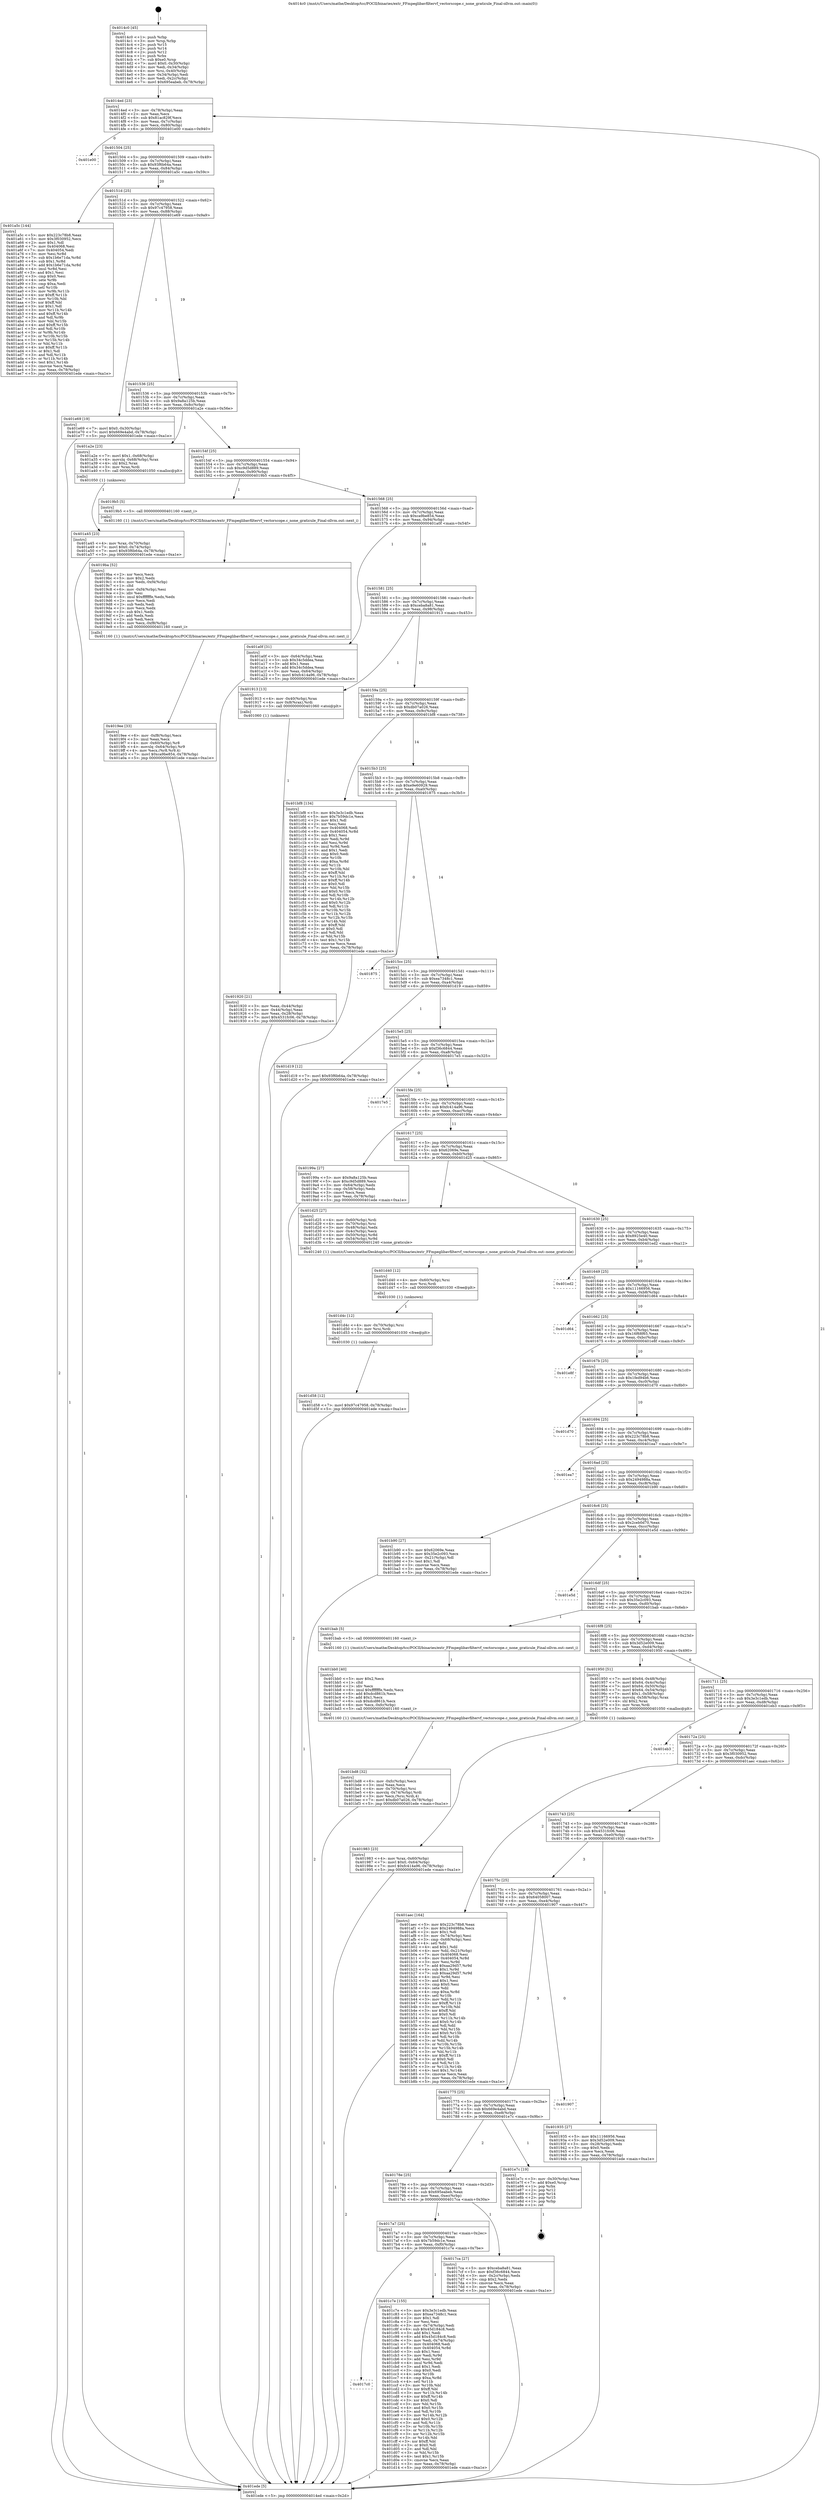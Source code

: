 digraph "0x4014c0" {
  label = "0x4014c0 (/mnt/c/Users/mathe/Desktop/tcc/POCII/binaries/extr_FFmpeglibavfiltervf_vectorscope.c_none_graticule_Final-ollvm.out::main(0))"
  labelloc = "t"
  node[shape=record]

  Entry [label="",width=0.3,height=0.3,shape=circle,fillcolor=black,style=filled]
  "0x4014ed" [label="{
     0x4014ed [23]\l
     | [instrs]\l
     &nbsp;&nbsp;0x4014ed \<+3\>: mov -0x78(%rbp),%eax\l
     &nbsp;&nbsp;0x4014f0 \<+2\>: mov %eax,%ecx\l
     &nbsp;&nbsp;0x4014f2 \<+6\>: sub $0x81ac829f,%ecx\l
     &nbsp;&nbsp;0x4014f8 \<+3\>: mov %eax,-0x7c(%rbp)\l
     &nbsp;&nbsp;0x4014fb \<+3\>: mov %ecx,-0x80(%rbp)\l
     &nbsp;&nbsp;0x4014fe \<+6\>: je 0000000000401e00 \<main+0x940\>\l
  }"]
  "0x401e00" [label="{
     0x401e00\l
  }", style=dashed]
  "0x401504" [label="{
     0x401504 [25]\l
     | [instrs]\l
     &nbsp;&nbsp;0x401504 \<+5\>: jmp 0000000000401509 \<main+0x49\>\l
     &nbsp;&nbsp;0x401509 \<+3\>: mov -0x7c(%rbp),%eax\l
     &nbsp;&nbsp;0x40150c \<+5\>: sub $0x93f6b64a,%eax\l
     &nbsp;&nbsp;0x401511 \<+6\>: mov %eax,-0x84(%rbp)\l
     &nbsp;&nbsp;0x401517 \<+6\>: je 0000000000401a5c \<main+0x59c\>\l
  }"]
  Exit [label="",width=0.3,height=0.3,shape=circle,fillcolor=black,style=filled,peripheries=2]
  "0x401a5c" [label="{
     0x401a5c [144]\l
     | [instrs]\l
     &nbsp;&nbsp;0x401a5c \<+5\>: mov $0x223c78b8,%eax\l
     &nbsp;&nbsp;0x401a61 \<+5\>: mov $0x3f030952,%ecx\l
     &nbsp;&nbsp;0x401a66 \<+2\>: mov $0x1,%dl\l
     &nbsp;&nbsp;0x401a68 \<+7\>: mov 0x404068,%esi\l
     &nbsp;&nbsp;0x401a6f \<+7\>: mov 0x404054,%edi\l
     &nbsp;&nbsp;0x401a76 \<+3\>: mov %esi,%r8d\l
     &nbsp;&nbsp;0x401a79 \<+7\>: sub $0x1b6e71da,%r8d\l
     &nbsp;&nbsp;0x401a80 \<+4\>: sub $0x1,%r8d\l
     &nbsp;&nbsp;0x401a84 \<+7\>: add $0x1b6e71da,%r8d\l
     &nbsp;&nbsp;0x401a8b \<+4\>: imul %r8d,%esi\l
     &nbsp;&nbsp;0x401a8f \<+3\>: and $0x1,%esi\l
     &nbsp;&nbsp;0x401a92 \<+3\>: cmp $0x0,%esi\l
     &nbsp;&nbsp;0x401a95 \<+4\>: sete %r9b\l
     &nbsp;&nbsp;0x401a99 \<+3\>: cmp $0xa,%edi\l
     &nbsp;&nbsp;0x401a9c \<+4\>: setl %r10b\l
     &nbsp;&nbsp;0x401aa0 \<+3\>: mov %r9b,%r11b\l
     &nbsp;&nbsp;0x401aa3 \<+4\>: xor $0xff,%r11b\l
     &nbsp;&nbsp;0x401aa7 \<+3\>: mov %r10b,%bl\l
     &nbsp;&nbsp;0x401aaa \<+3\>: xor $0xff,%bl\l
     &nbsp;&nbsp;0x401aad \<+3\>: xor $0x1,%dl\l
     &nbsp;&nbsp;0x401ab0 \<+3\>: mov %r11b,%r14b\l
     &nbsp;&nbsp;0x401ab3 \<+4\>: and $0xff,%r14b\l
     &nbsp;&nbsp;0x401ab7 \<+3\>: and %dl,%r9b\l
     &nbsp;&nbsp;0x401aba \<+3\>: mov %bl,%r15b\l
     &nbsp;&nbsp;0x401abd \<+4\>: and $0xff,%r15b\l
     &nbsp;&nbsp;0x401ac1 \<+3\>: and %dl,%r10b\l
     &nbsp;&nbsp;0x401ac4 \<+3\>: or %r9b,%r14b\l
     &nbsp;&nbsp;0x401ac7 \<+3\>: or %r10b,%r15b\l
     &nbsp;&nbsp;0x401aca \<+3\>: xor %r15b,%r14b\l
     &nbsp;&nbsp;0x401acd \<+3\>: or %bl,%r11b\l
     &nbsp;&nbsp;0x401ad0 \<+4\>: xor $0xff,%r11b\l
     &nbsp;&nbsp;0x401ad4 \<+3\>: or $0x1,%dl\l
     &nbsp;&nbsp;0x401ad7 \<+3\>: and %dl,%r11b\l
     &nbsp;&nbsp;0x401ada \<+3\>: or %r11b,%r14b\l
     &nbsp;&nbsp;0x401add \<+4\>: test $0x1,%r14b\l
     &nbsp;&nbsp;0x401ae1 \<+3\>: cmovne %ecx,%eax\l
     &nbsp;&nbsp;0x401ae4 \<+3\>: mov %eax,-0x78(%rbp)\l
     &nbsp;&nbsp;0x401ae7 \<+5\>: jmp 0000000000401ede \<main+0xa1e\>\l
  }"]
  "0x40151d" [label="{
     0x40151d [25]\l
     | [instrs]\l
     &nbsp;&nbsp;0x40151d \<+5\>: jmp 0000000000401522 \<main+0x62\>\l
     &nbsp;&nbsp;0x401522 \<+3\>: mov -0x7c(%rbp),%eax\l
     &nbsp;&nbsp;0x401525 \<+5\>: sub $0x97c47958,%eax\l
     &nbsp;&nbsp;0x40152a \<+6\>: mov %eax,-0x88(%rbp)\l
     &nbsp;&nbsp;0x401530 \<+6\>: je 0000000000401e69 \<main+0x9a9\>\l
  }"]
  "0x401d58" [label="{
     0x401d58 [12]\l
     | [instrs]\l
     &nbsp;&nbsp;0x401d58 \<+7\>: movl $0x97c47958,-0x78(%rbp)\l
     &nbsp;&nbsp;0x401d5f \<+5\>: jmp 0000000000401ede \<main+0xa1e\>\l
  }"]
  "0x401e69" [label="{
     0x401e69 [19]\l
     | [instrs]\l
     &nbsp;&nbsp;0x401e69 \<+7\>: movl $0x0,-0x30(%rbp)\l
     &nbsp;&nbsp;0x401e70 \<+7\>: movl $0x669e4abd,-0x78(%rbp)\l
     &nbsp;&nbsp;0x401e77 \<+5\>: jmp 0000000000401ede \<main+0xa1e\>\l
  }"]
  "0x401536" [label="{
     0x401536 [25]\l
     | [instrs]\l
     &nbsp;&nbsp;0x401536 \<+5\>: jmp 000000000040153b \<main+0x7b\>\l
     &nbsp;&nbsp;0x40153b \<+3\>: mov -0x7c(%rbp),%eax\l
     &nbsp;&nbsp;0x40153e \<+5\>: sub $0x9a8a125b,%eax\l
     &nbsp;&nbsp;0x401543 \<+6\>: mov %eax,-0x8c(%rbp)\l
     &nbsp;&nbsp;0x401549 \<+6\>: je 0000000000401a2e \<main+0x56e\>\l
  }"]
  "0x401d4c" [label="{
     0x401d4c [12]\l
     | [instrs]\l
     &nbsp;&nbsp;0x401d4c \<+4\>: mov -0x70(%rbp),%rsi\l
     &nbsp;&nbsp;0x401d50 \<+3\>: mov %rsi,%rdi\l
     &nbsp;&nbsp;0x401d53 \<+5\>: call 0000000000401030 \<free@plt\>\l
     | [calls]\l
     &nbsp;&nbsp;0x401030 \{1\} (unknown)\l
  }"]
  "0x401a2e" [label="{
     0x401a2e [23]\l
     | [instrs]\l
     &nbsp;&nbsp;0x401a2e \<+7\>: movl $0x1,-0x68(%rbp)\l
     &nbsp;&nbsp;0x401a35 \<+4\>: movslq -0x68(%rbp),%rax\l
     &nbsp;&nbsp;0x401a39 \<+4\>: shl $0x2,%rax\l
     &nbsp;&nbsp;0x401a3d \<+3\>: mov %rax,%rdi\l
     &nbsp;&nbsp;0x401a40 \<+5\>: call 0000000000401050 \<malloc@plt\>\l
     | [calls]\l
     &nbsp;&nbsp;0x401050 \{1\} (unknown)\l
  }"]
  "0x40154f" [label="{
     0x40154f [25]\l
     | [instrs]\l
     &nbsp;&nbsp;0x40154f \<+5\>: jmp 0000000000401554 \<main+0x94\>\l
     &nbsp;&nbsp;0x401554 \<+3\>: mov -0x7c(%rbp),%eax\l
     &nbsp;&nbsp;0x401557 \<+5\>: sub $0xc9d5d889,%eax\l
     &nbsp;&nbsp;0x40155c \<+6\>: mov %eax,-0x90(%rbp)\l
     &nbsp;&nbsp;0x401562 \<+6\>: je 00000000004019b5 \<main+0x4f5\>\l
  }"]
  "0x401d40" [label="{
     0x401d40 [12]\l
     | [instrs]\l
     &nbsp;&nbsp;0x401d40 \<+4\>: mov -0x60(%rbp),%rsi\l
     &nbsp;&nbsp;0x401d44 \<+3\>: mov %rsi,%rdi\l
     &nbsp;&nbsp;0x401d47 \<+5\>: call 0000000000401030 \<free@plt\>\l
     | [calls]\l
     &nbsp;&nbsp;0x401030 \{1\} (unknown)\l
  }"]
  "0x4019b5" [label="{
     0x4019b5 [5]\l
     | [instrs]\l
     &nbsp;&nbsp;0x4019b5 \<+5\>: call 0000000000401160 \<next_i\>\l
     | [calls]\l
     &nbsp;&nbsp;0x401160 \{1\} (/mnt/c/Users/mathe/Desktop/tcc/POCII/binaries/extr_FFmpeglibavfiltervf_vectorscope.c_none_graticule_Final-ollvm.out::next_i)\l
  }"]
  "0x401568" [label="{
     0x401568 [25]\l
     | [instrs]\l
     &nbsp;&nbsp;0x401568 \<+5\>: jmp 000000000040156d \<main+0xad\>\l
     &nbsp;&nbsp;0x40156d \<+3\>: mov -0x7c(%rbp),%eax\l
     &nbsp;&nbsp;0x401570 \<+5\>: sub $0xca9be854,%eax\l
     &nbsp;&nbsp;0x401575 \<+6\>: mov %eax,-0x94(%rbp)\l
     &nbsp;&nbsp;0x40157b \<+6\>: je 0000000000401a0f \<main+0x54f\>\l
  }"]
  "0x4017c0" [label="{
     0x4017c0\l
  }", style=dashed]
  "0x401a0f" [label="{
     0x401a0f [31]\l
     | [instrs]\l
     &nbsp;&nbsp;0x401a0f \<+3\>: mov -0x64(%rbp),%eax\l
     &nbsp;&nbsp;0x401a12 \<+5\>: sub $0x34c5ddea,%eax\l
     &nbsp;&nbsp;0x401a17 \<+3\>: add $0x1,%eax\l
     &nbsp;&nbsp;0x401a1a \<+5\>: add $0x34c5ddea,%eax\l
     &nbsp;&nbsp;0x401a1f \<+3\>: mov %eax,-0x64(%rbp)\l
     &nbsp;&nbsp;0x401a22 \<+7\>: movl $0xfc414a96,-0x78(%rbp)\l
     &nbsp;&nbsp;0x401a29 \<+5\>: jmp 0000000000401ede \<main+0xa1e\>\l
  }"]
  "0x401581" [label="{
     0x401581 [25]\l
     | [instrs]\l
     &nbsp;&nbsp;0x401581 \<+5\>: jmp 0000000000401586 \<main+0xc6\>\l
     &nbsp;&nbsp;0x401586 \<+3\>: mov -0x7c(%rbp),%eax\l
     &nbsp;&nbsp;0x401589 \<+5\>: sub $0xceba8a81,%eax\l
     &nbsp;&nbsp;0x40158e \<+6\>: mov %eax,-0x98(%rbp)\l
     &nbsp;&nbsp;0x401594 \<+6\>: je 0000000000401913 \<main+0x453\>\l
  }"]
  "0x401c7e" [label="{
     0x401c7e [155]\l
     | [instrs]\l
     &nbsp;&nbsp;0x401c7e \<+5\>: mov $0x3e3c1edb,%eax\l
     &nbsp;&nbsp;0x401c83 \<+5\>: mov $0xea7348c1,%ecx\l
     &nbsp;&nbsp;0x401c88 \<+2\>: mov $0x1,%dl\l
     &nbsp;&nbsp;0x401c8a \<+2\>: xor %esi,%esi\l
     &nbsp;&nbsp;0x401c8c \<+3\>: mov -0x74(%rbp),%edi\l
     &nbsp;&nbsp;0x401c8f \<+6\>: sub $0x45d184c8,%edi\l
     &nbsp;&nbsp;0x401c95 \<+3\>: add $0x1,%edi\l
     &nbsp;&nbsp;0x401c98 \<+6\>: add $0x45d184c8,%edi\l
     &nbsp;&nbsp;0x401c9e \<+3\>: mov %edi,-0x74(%rbp)\l
     &nbsp;&nbsp;0x401ca1 \<+7\>: mov 0x404068,%edi\l
     &nbsp;&nbsp;0x401ca8 \<+8\>: mov 0x404054,%r8d\l
     &nbsp;&nbsp;0x401cb0 \<+3\>: sub $0x1,%esi\l
     &nbsp;&nbsp;0x401cb3 \<+3\>: mov %edi,%r9d\l
     &nbsp;&nbsp;0x401cb6 \<+3\>: add %esi,%r9d\l
     &nbsp;&nbsp;0x401cb9 \<+4\>: imul %r9d,%edi\l
     &nbsp;&nbsp;0x401cbd \<+3\>: and $0x1,%edi\l
     &nbsp;&nbsp;0x401cc0 \<+3\>: cmp $0x0,%edi\l
     &nbsp;&nbsp;0x401cc3 \<+4\>: sete %r10b\l
     &nbsp;&nbsp;0x401cc7 \<+4\>: cmp $0xa,%r8d\l
     &nbsp;&nbsp;0x401ccb \<+4\>: setl %r11b\l
     &nbsp;&nbsp;0x401ccf \<+3\>: mov %r10b,%bl\l
     &nbsp;&nbsp;0x401cd2 \<+3\>: xor $0xff,%bl\l
     &nbsp;&nbsp;0x401cd5 \<+3\>: mov %r11b,%r14b\l
     &nbsp;&nbsp;0x401cd8 \<+4\>: xor $0xff,%r14b\l
     &nbsp;&nbsp;0x401cdc \<+3\>: xor $0x0,%dl\l
     &nbsp;&nbsp;0x401cdf \<+3\>: mov %bl,%r15b\l
     &nbsp;&nbsp;0x401ce2 \<+4\>: and $0x0,%r15b\l
     &nbsp;&nbsp;0x401ce6 \<+3\>: and %dl,%r10b\l
     &nbsp;&nbsp;0x401ce9 \<+3\>: mov %r14b,%r12b\l
     &nbsp;&nbsp;0x401cec \<+4\>: and $0x0,%r12b\l
     &nbsp;&nbsp;0x401cf0 \<+3\>: and %dl,%r11b\l
     &nbsp;&nbsp;0x401cf3 \<+3\>: or %r10b,%r15b\l
     &nbsp;&nbsp;0x401cf6 \<+3\>: or %r11b,%r12b\l
     &nbsp;&nbsp;0x401cf9 \<+3\>: xor %r12b,%r15b\l
     &nbsp;&nbsp;0x401cfc \<+3\>: or %r14b,%bl\l
     &nbsp;&nbsp;0x401cff \<+3\>: xor $0xff,%bl\l
     &nbsp;&nbsp;0x401d02 \<+3\>: or $0x0,%dl\l
     &nbsp;&nbsp;0x401d05 \<+2\>: and %dl,%bl\l
     &nbsp;&nbsp;0x401d07 \<+3\>: or %bl,%r15b\l
     &nbsp;&nbsp;0x401d0a \<+4\>: test $0x1,%r15b\l
     &nbsp;&nbsp;0x401d0e \<+3\>: cmovne %ecx,%eax\l
     &nbsp;&nbsp;0x401d11 \<+3\>: mov %eax,-0x78(%rbp)\l
     &nbsp;&nbsp;0x401d14 \<+5\>: jmp 0000000000401ede \<main+0xa1e\>\l
  }"]
  "0x401913" [label="{
     0x401913 [13]\l
     | [instrs]\l
     &nbsp;&nbsp;0x401913 \<+4\>: mov -0x40(%rbp),%rax\l
     &nbsp;&nbsp;0x401917 \<+4\>: mov 0x8(%rax),%rdi\l
     &nbsp;&nbsp;0x40191b \<+5\>: call 0000000000401060 \<atoi@plt\>\l
     | [calls]\l
     &nbsp;&nbsp;0x401060 \{1\} (unknown)\l
  }"]
  "0x40159a" [label="{
     0x40159a [25]\l
     | [instrs]\l
     &nbsp;&nbsp;0x40159a \<+5\>: jmp 000000000040159f \<main+0xdf\>\l
     &nbsp;&nbsp;0x40159f \<+3\>: mov -0x7c(%rbp),%eax\l
     &nbsp;&nbsp;0x4015a2 \<+5\>: sub $0xdb07a026,%eax\l
     &nbsp;&nbsp;0x4015a7 \<+6\>: mov %eax,-0x9c(%rbp)\l
     &nbsp;&nbsp;0x4015ad \<+6\>: je 0000000000401bf8 \<main+0x738\>\l
  }"]
  "0x401bd8" [label="{
     0x401bd8 [32]\l
     | [instrs]\l
     &nbsp;&nbsp;0x401bd8 \<+6\>: mov -0xfc(%rbp),%ecx\l
     &nbsp;&nbsp;0x401bde \<+3\>: imul %eax,%ecx\l
     &nbsp;&nbsp;0x401be1 \<+4\>: mov -0x70(%rbp),%rsi\l
     &nbsp;&nbsp;0x401be5 \<+4\>: movslq -0x74(%rbp),%rdi\l
     &nbsp;&nbsp;0x401be9 \<+3\>: mov %ecx,(%rsi,%rdi,4)\l
     &nbsp;&nbsp;0x401bec \<+7\>: movl $0xdb07a026,-0x78(%rbp)\l
     &nbsp;&nbsp;0x401bf3 \<+5\>: jmp 0000000000401ede \<main+0xa1e\>\l
  }"]
  "0x401bf8" [label="{
     0x401bf8 [134]\l
     | [instrs]\l
     &nbsp;&nbsp;0x401bf8 \<+5\>: mov $0x3e3c1edb,%eax\l
     &nbsp;&nbsp;0x401bfd \<+5\>: mov $0x7b59dc1e,%ecx\l
     &nbsp;&nbsp;0x401c02 \<+2\>: mov $0x1,%dl\l
     &nbsp;&nbsp;0x401c04 \<+2\>: xor %esi,%esi\l
     &nbsp;&nbsp;0x401c06 \<+7\>: mov 0x404068,%edi\l
     &nbsp;&nbsp;0x401c0d \<+8\>: mov 0x404054,%r8d\l
     &nbsp;&nbsp;0x401c15 \<+3\>: sub $0x1,%esi\l
     &nbsp;&nbsp;0x401c18 \<+3\>: mov %edi,%r9d\l
     &nbsp;&nbsp;0x401c1b \<+3\>: add %esi,%r9d\l
     &nbsp;&nbsp;0x401c1e \<+4\>: imul %r9d,%edi\l
     &nbsp;&nbsp;0x401c22 \<+3\>: and $0x1,%edi\l
     &nbsp;&nbsp;0x401c25 \<+3\>: cmp $0x0,%edi\l
     &nbsp;&nbsp;0x401c28 \<+4\>: sete %r10b\l
     &nbsp;&nbsp;0x401c2c \<+4\>: cmp $0xa,%r8d\l
     &nbsp;&nbsp;0x401c30 \<+4\>: setl %r11b\l
     &nbsp;&nbsp;0x401c34 \<+3\>: mov %r10b,%bl\l
     &nbsp;&nbsp;0x401c37 \<+3\>: xor $0xff,%bl\l
     &nbsp;&nbsp;0x401c3a \<+3\>: mov %r11b,%r14b\l
     &nbsp;&nbsp;0x401c3d \<+4\>: xor $0xff,%r14b\l
     &nbsp;&nbsp;0x401c41 \<+3\>: xor $0x0,%dl\l
     &nbsp;&nbsp;0x401c44 \<+3\>: mov %bl,%r15b\l
     &nbsp;&nbsp;0x401c47 \<+4\>: and $0x0,%r15b\l
     &nbsp;&nbsp;0x401c4b \<+3\>: and %dl,%r10b\l
     &nbsp;&nbsp;0x401c4e \<+3\>: mov %r14b,%r12b\l
     &nbsp;&nbsp;0x401c51 \<+4\>: and $0x0,%r12b\l
     &nbsp;&nbsp;0x401c55 \<+3\>: and %dl,%r11b\l
     &nbsp;&nbsp;0x401c58 \<+3\>: or %r10b,%r15b\l
     &nbsp;&nbsp;0x401c5b \<+3\>: or %r11b,%r12b\l
     &nbsp;&nbsp;0x401c5e \<+3\>: xor %r12b,%r15b\l
     &nbsp;&nbsp;0x401c61 \<+3\>: or %r14b,%bl\l
     &nbsp;&nbsp;0x401c64 \<+3\>: xor $0xff,%bl\l
     &nbsp;&nbsp;0x401c67 \<+3\>: or $0x0,%dl\l
     &nbsp;&nbsp;0x401c6a \<+2\>: and %dl,%bl\l
     &nbsp;&nbsp;0x401c6c \<+3\>: or %bl,%r15b\l
     &nbsp;&nbsp;0x401c6f \<+4\>: test $0x1,%r15b\l
     &nbsp;&nbsp;0x401c73 \<+3\>: cmovne %ecx,%eax\l
     &nbsp;&nbsp;0x401c76 \<+3\>: mov %eax,-0x78(%rbp)\l
     &nbsp;&nbsp;0x401c79 \<+5\>: jmp 0000000000401ede \<main+0xa1e\>\l
  }"]
  "0x4015b3" [label="{
     0x4015b3 [25]\l
     | [instrs]\l
     &nbsp;&nbsp;0x4015b3 \<+5\>: jmp 00000000004015b8 \<main+0xf8\>\l
     &nbsp;&nbsp;0x4015b8 \<+3\>: mov -0x7c(%rbp),%eax\l
     &nbsp;&nbsp;0x4015bb \<+5\>: sub $0xe9e60929,%eax\l
     &nbsp;&nbsp;0x4015c0 \<+6\>: mov %eax,-0xa0(%rbp)\l
     &nbsp;&nbsp;0x4015c6 \<+6\>: je 0000000000401875 \<main+0x3b5\>\l
  }"]
  "0x401bb0" [label="{
     0x401bb0 [40]\l
     | [instrs]\l
     &nbsp;&nbsp;0x401bb0 \<+5\>: mov $0x2,%ecx\l
     &nbsp;&nbsp;0x401bb5 \<+1\>: cltd\l
     &nbsp;&nbsp;0x401bb6 \<+2\>: idiv %ecx\l
     &nbsp;&nbsp;0x401bb8 \<+6\>: imul $0xfffffffe,%edx,%ecx\l
     &nbsp;&nbsp;0x401bbe \<+6\>: add $0xdcd861b,%ecx\l
     &nbsp;&nbsp;0x401bc4 \<+3\>: add $0x1,%ecx\l
     &nbsp;&nbsp;0x401bc7 \<+6\>: sub $0xdcd861b,%ecx\l
     &nbsp;&nbsp;0x401bcd \<+6\>: mov %ecx,-0xfc(%rbp)\l
     &nbsp;&nbsp;0x401bd3 \<+5\>: call 0000000000401160 \<next_i\>\l
     | [calls]\l
     &nbsp;&nbsp;0x401160 \{1\} (/mnt/c/Users/mathe/Desktop/tcc/POCII/binaries/extr_FFmpeglibavfiltervf_vectorscope.c_none_graticule_Final-ollvm.out::next_i)\l
  }"]
  "0x401875" [label="{
     0x401875\l
  }", style=dashed]
  "0x4015cc" [label="{
     0x4015cc [25]\l
     | [instrs]\l
     &nbsp;&nbsp;0x4015cc \<+5\>: jmp 00000000004015d1 \<main+0x111\>\l
     &nbsp;&nbsp;0x4015d1 \<+3\>: mov -0x7c(%rbp),%eax\l
     &nbsp;&nbsp;0x4015d4 \<+5\>: sub $0xea7348c1,%eax\l
     &nbsp;&nbsp;0x4015d9 \<+6\>: mov %eax,-0xa4(%rbp)\l
     &nbsp;&nbsp;0x4015df \<+6\>: je 0000000000401d19 \<main+0x859\>\l
  }"]
  "0x401a45" [label="{
     0x401a45 [23]\l
     | [instrs]\l
     &nbsp;&nbsp;0x401a45 \<+4\>: mov %rax,-0x70(%rbp)\l
     &nbsp;&nbsp;0x401a49 \<+7\>: movl $0x0,-0x74(%rbp)\l
     &nbsp;&nbsp;0x401a50 \<+7\>: movl $0x93f6b64a,-0x78(%rbp)\l
     &nbsp;&nbsp;0x401a57 \<+5\>: jmp 0000000000401ede \<main+0xa1e\>\l
  }"]
  "0x401d19" [label="{
     0x401d19 [12]\l
     | [instrs]\l
     &nbsp;&nbsp;0x401d19 \<+7\>: movl $0x93f6b64a,-0x78(%rbp)\l
     &nbsp;&nbsp;0x401d20 \<+5\>: jmp 0000000000401ede \<main+0xa1e\>\l
  }"]
  "0x4015e5" [label="{
     0x4015e5 [25]\l
     | [instrs]\l
     &nbsp;&nbsp;0x4015e5 \<+5\>: jmp 00000000004015ea \<main+0x12a\>\l
     &nbsp;&nbsp;0x4015ea \<+3\>: mov -0x7c(%rbp),%eax\l
     &nbsp;&nbsp;0x4015ed \<+5\>: sub $0xf36c6844,%eax\l
     &nbsp;&nbsp;0x4015f2 \<+6\>: mov %eax,-0xa8(%rbp)\l
     &nbsp;&nbsp;0x4015f8 \<+6\>: je 00000000004017e5 \<main+0x325\>\l
  }"]
  "0x4019ee" [label="{
     0x4019ee [33]\l
     | [instrs]\l
     &nbsp;&nbsp;0x4019ee \<+6\>: mov -0xf8(%rbp),%ecx\l
     &nbsp;&nbsp;0x4019f4 \<+3\>: imul %eax,%ecx\l
     &nbsp;&nbsp;0x4019f7 \<+4\>: mov -0x60(%rbp),%r8\l
     &nbsp;&nbsp;0x4019fb \<+4\>: movslq -0x64(%rbp),%r9\l
     &nbsp;&nbsp;0x4019ff \<+4\>: mov %ecx,(%r8,%r9,4)\l
     &nbsp;&nbsp;0x401a03 \<+7\>: movl $0xca9be854,-0x78(%rbp)\l
     &nbsp;&nbsp;0x401a0a \<+5\>: jmp 0000000000401ede \<main+0xa1e\>\l
  }"]
  "0x4017e5" [label="{
     0x4017e5\l
  }", style=dashed]
  "0x4015fe" [label="{
     0x4015fe [25]\l
     | [instrs]\l
     &nbsp;&nbsp;0x4015fe \<+5\>: jmp 0000000000401603 \<main+0x143\>\l
     &nbsp;&nbsp;0x401603 \<+3\>: mov -0x7c(%rbp),%eax\l
     &nbsp;&nbsp;0x401606 \<+5\>: sub $0xfc414a96,%eax\l
     &nbsp;&nbsp;0x40160b \<+6\>: mov %eax,-0xac(%rbp)\l
     &nbsp;&nbsp;0x401611 \<+6\>: je 000000000040199a \<main+0x4da\>\l
  }"]
  "0x4019ba" [label="{
     0x4019ba [52]\l
     | [instrs]\l
     &nbsp;&nbsp;0x4019ba \<+2\>: xor %ecx,%ecx\l
     &nbsp;&nbsp;0x4019bc \<+5\>: mov $0x2,%edx\l
     &nbsp;&nbsp;0x4019c1 \<+6\>: mov %edx,-0xf4(%rbp)\l
     &nbsp;&nbsp;0x4019c7 \<+1\>: cltd\l
     &nbsp;&nbsp;0x4019c8 \<+6\>: mov -0xf4(%rbp),%esi\l
     &nbsp;&nbsp;0x4019ce \<+2\>: idiv %esi\l
     &nbsp;&nbsp;0x4019d0 \<+6\>: imul $0xfffffffe,%edx,%edx\l
     &nbsp;&nbsp;0x4019d6 \<+2\>: mov %ecx,%edi\l
     &nbsp;&nbsp;0x4019d8 \<+2\>: sub %edx,%edi\l
     &nbsp;&nbsp;0x4019da \<+2\>: mov %ecx,%edx\l
     &nbsp;&nbsp;0x4019dc \<+3\>: sub $0x1,%edx\l
     &nbsp;&nbsp;0x4019df \<+2\>: add %edx,%edi\l
     &nbsp;&nbsp;0x4019e1 \<+2\>: sub %edi,%ecx\l
     &nbsp;&nbsp;0x4019e3 \<+6\>: mov %ecx,-0xf8(%rbp)\l
     &nbsp;&nbsp;0x4019e9 \<+5\>: call 0000000000401160 \<next_i\>\l
     | [calls]\l
     &nbsp;&nbsp;0x401160 \{1\} (/mnt/c/Users/mathe/Desktop/tcc/POCII/binaries/extr_FFmpeglibavfiltervf_vectorscope.c_none_graticule_Final-ollvm.out::next_i)\l
  }"]
  "0x40199a" [label="{
     0x40199a [27]\l
     | [instrs]\l
     &nbsp;&nbsp;0x40199a \<+5\>: mov $0x9a8a125b,%eax\l
     &nbsp;&nbsp;0x40199f \<+5\>: mov $0xc9d5d889,%ecx\l
     &nbsp;&nbsp;0x4019a4 \<+3\>: mov -0x64(%rbp),%edx\l
     &nbsp;&nbsp;0x4019a7 \<+3\>: cmp -0x58(%rbp),%edx\l
     &nbsp;&nbsp;0x4019aa \<+3\>: cmovl %ecx,%eax\l
     &nbsp;&nbsp;0x4019ad \<+3\>: mov %eax,-0x78(%rbp)\l
     &nbsp;&nbsp;0x4019b0 \<+5\>: jmp 0000000000401ede \<main+0xa1e\>\l
  }"]
  "0x401617" [label="{
     0x401617 [25]\l
     | [instrs]\l
     &nbsp;&nbsp;0x401617 \<+5\>: jmp 000000000040161c \<main+0x15c\>\l
     &nbsp;&nbsp;0x40161c \<+3\>: mov -0x7c(%rbp),%eax\l
     &nbsp;&nbsp;0x40161f \<+5\>: sub $0x62069e,%eax\l
     &nbsp;&nbsp;0x401624 \<+6\>: mov %eax,-0xb0(%rbp)\l
     &nbsp;&nbsp;0x40162a \<+6\>: je 0000000000401d25 \<main+0x865\>\l
  }"]
  "0x401983" [label="{
     0x401983 [23]\l
     | [instrs]\l
     &nbsp;&nbsp;0x401983 \<+4\>: mov %rax,-0x60(%rbp)\l
     &nbsp;&nbsp;0x401987 \<+7\>: movl $0x0,-0x64(%rbp)\l
     &nbsp;&nbsp;0x40198e \<+7\>: movl $0xfc414a96,-0x78(%rbp)\l
     &nbsp;&nbsp;0x401995 \<+5\>: jmp 0000000000401ede \<main+0xa1e\>\l
  }"]
  "0x401d25" [label="{
     0x401d25 [27]\l
     | [instrs]\l
     &nbsp;&nbsp;0x401d25 \<+4\>: mov -0x60(%rbp),%rdi\l
     &nbsp;&nbsp;0x401d29 \<+4\>: mov -0x70(%rbp),%rsi\l
     &nbsp;&nbsp;0x401d2d \<+3\>: mov -0x48(%rbp),%edx\l
     &nbsp;&nbsp;0x401d30 \<+3\>: mov -0x4c(%rbp),%ecx\l
     &nbsp;&nbsp;0x401d33 \<+4\>: mov -0x50(%rbp),%r8d\l
     &nbsp;&nbsp;0x401d37 \<+4\>: mov -0x54(%rbp),%r9d\l
     &nbsp;&nbsp;0x401d3b \<+5\>: call 0000000000401240 \<none_graticule\>\l
     | [calls]\l
     &nbsp;&nbsp;0x401240 \{1\} (/mnt/c/Users/mathe/Desktop/tcc/POCII/binaries/extr_FFmpeglibavfiltervf_vectorscope.c_none_graticule_Final-ollvm.out::none_graticule)\l
  }"]
  "0x401630" [label="{
     0x401630 [25]\l
     | [instrs]\l
     &nbsp;&nbsp;0x401630 \<+5\>: jmp 0000000000401635 \<main+0x175\>\l
     &nbsp;&nbsp;0x401635 \<+3\>: mov -0x7c(%rbp),%eax\l
     &nbsp;&nbsp;0x401638 \<+5\>: sub $0x8925e40,%eax\l
     &nbsp;&nbsp;0x40163d \<+6\>: mov %eax,-0xb4(%rbp)\l
     &nbsp;&nbsp;0x401643 \<+6\>: je 0000000000401ed2 \<main+0xa12\>\l
  }"]
  "0x401920" [label="{
     0x401920 [21]\l
     | [instrs]\l
     &nbsp;&nbsp;0x401920 \<+3\>: mov %eax,-0x44(%rbp)\l
     &nbsp;&nbsp;0x401923 \<+3\>: mov -0x44(%rbp),%eax\l
     &nbsp;&nbsp;0x401926 \<+3\>: mov %eax,-0x28(%rbp)\l
     &nbsp;&nbsp;0x401929 \<+7\>: movl $0x4531fc06,-0x78(%rbp)\l
     &nbsp;&nbsp;0x401930 \<+5\>: jmp 0000000000401ede \<main+0xa1e\>\l
  }"]
  "0x401ed2" [label="{
     0x401ed2\l
  }", style=dashed]
  "0x401649" [label="{
     0x401649 [25]\l
     | [instrs]\l
     &nbsp;&nbsp;0x401649 \<+5\>: jmp 000000000040164e \<main+0x18e\>\l
     &nbsp;&nbsp;0x40164e \<+3\>: mov -0x7c(%rbp),%eax\l
     &nbsp;&nbsp;0x401651 \<+5\>: sub $0x11166956,%eax\l
     &nbsp;&nbsp;0x401656 \<+6\>: mov %eax,-0xb8(%rbp)\l
     &nbsp;&nbsp;0x40165c \<+6\>: je 0000000000401d64 \<main+0x8a4\>\l
  }"]
  "0x4014c0" [label="{
     0x4014c0 [45]\l
     | [instrs]\l
     &nbsp;&nbsp;0x4014c0 \<+1\>: push %rbp\l
     &nbsp;&nbsp;0x4014c1 \<+3\>: mov %rsp,%rbp\l
     &nbsp;&nbsp;0x4014c4 \<+2\>: push %r15\l
     &nbsp;&nbsp;0x4014c6 \<+2\>: push %r14\l
     &nbsp;&nbsp;0x4014c8 \<+2\>: push %r12\l
     &nbsp;&nbsp;0x4014ca \<+1\>: push %rbx\l
     &nbsp;&nbsp;0x4014cb \<+7\>: sub $0xe0,%rsp\l
     &nbsp;&nbsp;0x4014d2 \<+7\>: movl $0x0,-0x30(%rbp)\l
     &nbsp;&nbsp;0x4014d9 \<+3\>: mov %edi,-0x34(%rbp)\l
     &nbsp;&nbsp;0x4014dc \<+4\>: mov %rsi,-0x40(%rbp)\l
     &nbsp;&nbsp;0x4014e0 \<+3\>: mov -0x34(%rbp),%edi\l
     &nbsp;&nbsp;0x4014e3 \<+3\>: mov %edi,-0x2c(%rbp)\l
     &nbsp;&nbsp;0x4014e6 \<+7\>: movl $0x695eabeb,-0x78(%rbp)\l
  }"]
  "0x401d64" [label="{
     0x401d64\l
  }", style=dashed]
  "0x401662" [label="{
     0x401662 [25]\l
     | [instrs]\l
     &nbsp;&nbsp;0x401662 \<+5\>: jmp 0000000000401667 \<main+0x1a7\>\l
     &nbsp;&nbsp;0x401667 \<+3\>: mov -0x7c(%rbp),%eax\l
     &nbsp;&nbsp;0x40166a \<+5\>: sub $0x16f68f65,%eax\l
     &nbsp;&nbsp;0x40166f \<+6\>: mov %eax,-0xbc(%rbp)\l
     &nbsp;&nbsp;0x401675 \<+6\>: je 0000000000401e8f \<main+0x9cf\>\l
  }"]
  "0x401ede" [label="{
     0x401ede [5]\l
     | [instrs]\l
     &nbsp;&nbsp;0x401ede \<+5\>: jmp 00000000004014ed \<main+0x2d\>\l
  }"]
  "0x401e8f" [label="{
     0x401e8f\l
  }", style=dashed]
  "0x40167b" [label="{
     0x40167b [25]\l
     | [instrs]\l
     &nbsp;&nbsp;0x40167b \<+5\>: jmp 0000000000401680 \<main+0x1c0\>\l
     &nbsp;&nbsp;0x401680 \<+3\>: mov -0x7c(%rbp),%eax\l
     &nbsp;&nbsp;0x401683 \<+5\>: sub $0x1fed94b6,%eax\l
     &nbsp;&nbsp;0x401688 \<+6\>: mov %eax,-0xc0(%rbp)\l
     &nbsp;&nbsp;0x40168e \<+6\>: je 0000000000401d70 \<main+0x8b0\>\l
  }"]
  "0x4017a7" [label="{
     0x4017a7 [25]\l
     | [instrs]\l
     &nbsp;&nbsp;0x4017a7 \<+5\>: jmp 00000000004017ac \<main+0x2ec\>\l
     &nbsp;&nbsp;0x4017ac \<+3\>: mov -0x7c(%rbp),%eax\l
     &nbsp;&nbsp;0x4017af \<+5\>: sub $0x7b59dc1e,%eax\l
     &nbsp;&nbsp;0x4017b4 \<+6\>: mov %eax,-0xf0(%rbp)\l
     &nbsp;&nbsp;0x4017ba \<+6\>: je 0000000000401c7e \<main+0x7be\>\l
  }"]
  "0x401d70" [label="{
     0x401d70\l
  }", style=dashed]
  "0x401694" [label="{
     0x401694 [25]\l
     | [instrs]\l
     &nbsp;&nbsp;0x401694 \<+5\>: jmp 0000000000401699 \<main+0x1d9\>\l
     &nbsp;&nbsp;0x401699 \<+3\>: mov -0x7c(%rbp),%eax\l
     &nbsp;&nbsp;0x40169c \<+5\>: sub $0x223c78b8,%eax\l
     &nbsp;&nbsp;0x4016a1 \<+6\>: mov %eax,-0xc4(%rbp)\l
     &nbsp;&nbsp;0x4016a7 \<+6\>: je 0000000000401ea7 \<main+0x9e7\>\l
  }"]
  "0x4017ca" [label="{
     0x4017ca [27]\l
     | [instrs]\l
     &nbsp;&nbsp;0x4017ca \<+5\>: mov $0xceba8a81,%eax\l
     &nbsp;&nbsp;0x4017cf \<+5\>: mov $0xf36c6844,%ecx\l
     &nbsp;&nbsp;0x4017d4 \<+3\>: mov -0x2c(%rbp),%edx\l
     &nbsp;&nbsp;0x4017d7 \<+3\>: cmp $0x2,%edx\l
     &nbsp;&nbsp;0x4017da \<+3\>: cmovne %ecx,%eax\l
     &nbsp;&nbsp;0x4017dd \<+3\>: mov %eax,-0x78(%rbp)\l
     &nbsp;&nbsp;0x4017e0 \<+5\>: jmp 0000000000401ede \<main+0xa1e\>\l
  }"]
  "0x401ea7" [label="{
     0x401ea7\l
  }", style=dashed]
  "0x4016ad" [label="{
     0x4016ad [25]\l
     | [instrs]\l
     &nbsp;&nbsp;0x4016ad \<+5\>: jmp 00000000004016b2 \<main+0x1f2\>\l
     &nbsp;&nbsp;0x4016b2 \<+3\>: mov -0x7c(%rbp),%eax\l
     &nbsp;&nbsp;0x4016b5 \<+5\>: sub $0x2494988a,%eax\l
     &nbsp;&nbsp;0x4016ba \<+6\>: mov %eax,-0xc8(%rbp)\l
     &nbsp;&nbsp;0x4016c0 \<+6\>: je 0000000000401b90 \<main+0x6d0\>\l
  }"]
  "0x40178e" [label="{
     0x40178e [25]\l
     | [instrs]\l
     &nbsp;&nbsp;0x40178e \<+5\>: jmp 0000000000401793 \<main+0x2d3\>\l
     &nbsp;&nbsp;0x401793 \<+3\>: mov -0x7c(%rbp),%eax\l
     &nbsp;&nbsp;0x401796 \<+5\>: sub $0x695eabeb,%eax\l
     &nbsp;&nbsp;0x40179b \<+6\>: mov %eax,-0xec(%rbp)\l
     &nbsp;&nbsp;0x4017a1 \<+6\>: je 00000000004017ca \<main+0x30a\>\l
  }"]
  "0x401b90" [label="{
     0x401b90 [27]\l
     | [instrs]\l
     &nbsp;&nbsp;0x401b90 \<+5\>: mov $0x62069e,%eax\l
     &nbsp;&nbsp;0x401b95 \<+5\>: mov $0x35e2c093,%ecx\l
     &nbsp;&nbsp;0x401b9a \<+3\>: mov -0x21(%rbp),%dl\l
     &nbsp;&nbsp;0x401b9d \<+3\>: test $0x1,%dl\l
     &nbsp;&nbsp;0x401ba0 \<+3\>: cmovne %ecx,%eax\l
     &nbsp;&nbsp;0x401ba3 \<+3\>: mov %eax,-0x78(%rbp)\l
     &nbsp;&nbsp;0x401ba6 \<+5\>: jmp 0000000000401ede \<main+0xa1e\>\l
  }"]
  "0x4016c6" [label="{
     0x4016c6 [25]\l
     | [instrs]\l
     &nbsp;&nbsp;0x4016c6 \<+5\>: jmp 00000000004016cb \<main+0x20b\>\l
     &nbsp;&nbsp;0x4016cb \<+3\>: mov -0x7c(%rbp),%eax\l
     &nbsp;&nbsp;0x4016ce \<+5\>: sub $0x2ceb0d70,%eax\l
     &nbsp;&nbsp;0x4016d3 \<+6\>: mov %eax,-0xcc(%rbp)\l
     &nbsp;&nbsp;0x4016d9 \<+6\>: je 0000000000401e5d \<main+0x99d\>\l
  }"]
  "0x401e7c" [label="{
     0x401e7c [19]\l
     | [instrs]\l
     &nbsp;&nbsp;0x401e7c \<+3\>: mov -0x30(%rbp),%eax\l
     &nbsp;&nbsp;0x401e7f \<+7\>: add $0xe0,%rsp\l
     &nbsp;&nbsp;0x401e86 \<+1\>: pop %rbx\l
     &nbsp;&nbsp;0x401e87 \<+2\>: pop %r12\l
     &nbsp;&nbsp;0x401e89 \<+2\>: pop %r14\l
     &nbsp;&nbsp;0x401e8b \<+2\>: pop %r15\l
     &nbsp;&nbsp;0x401e8d \<+1\>: pop %rbp\l
     &nbsp;&nbsp;0x401e8e \<+1\>: ret\l
  }"]
  "0x401e5d" [label="{
     0x401e5d\l
  }", style=dashed]
  "0x4016df" [label="{
     0x4016df [25]\l
     | [instrs]\l
     &nbsp;&nbsp;0x4016df \<+5\>: jmp 00000000004016e4 \<main+0x224\>\l
     &nbsp;&nbsp;0x4016e4 \<+3\>: mov -0x7c(%rbp),%eax\l
     &nbsp;&nbsp;0x4016e7 \<+5\>: sub $0x35e2c093,%eax\l
     &nbsp;&nbsp;0x4016ec \<+6\>: mov %eax,-0xd0(%rbp)\l
     &nbsp;&nbsp;0x4016f2 \<+6\>: je 0000000000401bab \<main+0x6eb\>\l
  }"]
  "0x401775" [label="{
     0x401775 [25]\l
     | [instrs]\l
     &nbsp;&nbsp;0x401775 \<+5\>: jmp 000000000040177a \<main+0x2ba\>\l
     &nbsp;&nbsp;0x40177a \<+3\>: mov -0x7c(%rbp),%eax\l
     &nbsp;&nbsp;0x40177d \<+5\>: sub $0x669e4abd,%eax\l
     &nbsp;&nbsp;0x401782 \<+6\>: mov %eax,-0xe8(%rbp)\l
     &nbsp;&nbsp;0x401788 \<+6\>: je 0000000000401e7c \<main+0x9bc\>\l
  }"]
  "0x401bab" [label="{
     0x401bab [5]\l
     | [instrs]\l
     &nbsp;&nbsp;0x401bab \<+5\>: call 0000000000401160 \<next_i\>\l
     | [calls]\l
     &nbsp;&nbsp;0x401160 \{1\} (/mnt/c/Users/mathe/Desktop/tcc/POCII/binaries/extr_FFmpeglibavfiltervf_vectorscope.c_none_graticule_Final-ollvm.out::next_i)\l
  }"]
  "0x4016f8" [label="{
     0x4016f8 [25]\l
     | [instrs]\l
     &nbsp;&nbsp;0x4016f8 \<+5\>: jmp 00000000004016fd \<main+0x23d\>\l
     &nbsp;&nbsp;0x4016fd \<+3\>: mov -0x7c(%rbp),%eax\l
     &nbsp;&nbsp;0x401700 \<+5\>: sub $0x3d52e009,%eax\l
     &nbsp;&nbsp;0x401705 \<+6\>: mov %eax,-0xd4(%rbp)\l
     &nbsp;&nbsp;0x40170b \<+6\>: je 0000000000401950 \<main+0x490\>\l
  }"]
  "0x401907" [label="{
     0x401907\l
  }", style=dashed]
  "0x401950" [label="{
     0x401950 [51]\l
     | [instrs]\l
     &nbsp;&nbsp;0x401950 \<+7\>: movl $0x64,-0x48(%rbp)\l
     &nbsp;&nbsp;0x401957 \<+7\>: movl $0x64,-0x4c(%rbp)\l
     &nbsp;&nbsp;0x40195e \<+7\>: movl $0x64,-0x50(%rbp)\l
     &nbsp;&nbsp;0x401965 \<+7\>: movl $0x64,-0x54(%rbp)\l
     &nbsp;&nbsp;0x40196c \<+7\>: movl $0x1,-0x58(%rbp)\l
     &nbsp;&nbsp;0x401973 \<+4\>: movslq -0x58(%rbp),%rax\l
     &nbsp;&nbsp;0x401977 \<+4\>: shl $0x2,%rax\l
     &nbsp;&nbsp;0x40197b \<+3\>: mov %rax,%rdi\l
     &nbsp;&nbsp;0x40197e \<+5\>: call 0000000000401050 \<malloc@plt\>\l
     | [calls]\l
     &nbsp;&nbsp;0x401050 \{1\} (unknown)\l
  }"]
  "0x401711" [label="{
     0x401711 [25]\l
     | [instrs]\l
     &nbsp;&nbsp;0x401711 \<+5\>: jmp 0000000000401716 \<main+0x256\>\l
     &nbsp;&nbsp;0x401716 \<+3\>: mov -0x7c(%rbp),%eax\l
     &nbsp;&nbsp;0x401719 \<+5\>: sub $0x3e3c1edb,%eax\l
     &nbsp;&nbsp;0x40171e \<+6\>: mov %eax,-0xd8(%rbp)\l
     &nbsp;&nbsp;0x401724 \<+6\>: je 0000000000401eb3 \<main+0x9f3\>\l
  }"]
  "0x40175c" [label="{
     0x40175c [25]\l
     | [instrs]\l
     &nbsp;&nbsp;0x40175c \<+5\>: jmp 0000000000401761 \<main+0x2a1\>\l
     &nbsp;&nbsp;0x401761 \<+3\>: mov -0x7c(%rbp),%eax\l
     &nbsp;&nbsp;0x401764 \<+5\>: sub $0x64058007,%eax\l
     &nbsp;&nbsp;0x401769 \<+6\>: mov %eax,-0xe4(%rbp)\l
     &nbsp;&nbsp;0x40176f \<+6\>: je 0000000000401907 \<main+0x447\>\l
  }"]
  "0x401eb3" [label="{
     0x401eb3\l
  }", style=dashed]
  "0x40172a" [label="{
     0x40172a [25]\l
     | [instrs]\l
     &nbsp;&nbsp;0x40172a \<+5\>: jmp 000000000040172f \<main+0x26f\>\l
     &nbsp;&nbsp;0x40172f \<+3\>: mov -0x7c(%rbp),%eax\l
     &nbsp;&nbsp;0x401732 \<+5\>: sub $0x3f030952,%eax\l
     &nbsp;&nbsp;0x401737 \<+6\>: mov %eax,-0xdc(%rbp)\l
     &nbsp;&nbsp;0x40173d \<+6\>: je 0000000000401aec \<main+0x62c\>\l
  }"]
  "0x401935" [label="{
     0x401935 [27]\l
     | [instrs]\l
     &nbsp;&nbsp;0x401935 \<+5\>: mov $0x11166956,%eax\l
     &nbsp;&nbsp;0x40193a \<+5\>: mov $0x3d52e009,%ecx\l
     &nbsp;&nbsp;0x40193f \<+3\>: mov -0x28(%rbp),%edx\l
     &nbsp;&nbsp;0x401942 \<+3\>: cmp $0x0,%edx\l
     &nbsp;&nbsp;0x401945 \<+3\>: cmove %ecx,%eax\l
     &nbsp;&nbsp;0x401948 \<+3\>: mov %eax,-0x78(%rbp)\l
     &nbsp;&nbsp;0x40194b \<+5\>: jmp 0000000000401ede \<main+0xa1e\>\l
  }"]
  "0x401aec" [label="{
     0x401aec [164]\l
     | [instrs]\l
     &nbsp;&nbsp;0x401aec \<+5\>: mov $0x223c78b8,%eax\l
     &nbsp;&nbsp;0x401af1 \<+5\>: mov $0x2494988a,%ecx\l
     &nbsp;&nbsp;0x401af6 \<+2\>: mov $0x1,%dl\l
     &nbsp;&nbsp;0x401af8 \<+3\>: mov -0x74(%rbp),%esi\l
     &nbsp;&nbsp;0x401afb \<+3\>: cmp -0x68(%rbp),%esi\l
     &nbsp;&nbsp;0x401afe \<+4\>: setl %dil\l
     &nbsp;&nbsp;0x401b02 \<+4\>: and $0x1,%dil\l
     &nbsp;&nbsp;0x401b06 \<+4\>: mov %dil,-0x21(%rbp)\l
     &nbsp;&nbsp;0x401b0a \<+7\>: mov 0x404068,%esi\l
     &nbsp;&nbsp;0x401b11 \<+8\>: mov 0x404054,%r8d\l
     &nbsp;&nbsp;0x401b19 \<+3\>: mov %esi,%r9d\l
     &nbsp;&nbsp;0x401b1c \<+7\>: add $0xaa29d57,%r9d\l
     &nbsp;&nbsp;0x401b23 \<+4\>: sub $0x1,%r9d\l
     &nbsp;&nbsp;0x401b27 \<+7\>: sub $0xaa29d57,%r9d\l
     &nbsp;&nbsp;0x401b2e \<+4\>: imul %r9d,%esi\l
     &nbsp;&nbsp;0x401b32 \<+3\>: and $0x1,%esi\l
     &nbsp;&nbsp;0x401b35 \<+3\>: cmp $0x0,%esi\l
     &nbsp;&nbsp;0x401b38 \<+4\>: sete %dil\l
     &nbsp;&nbsp;0x401b3c \<+4\>: cmp $0xa,%r8d\l
     &nbsp;&nbsp;0x401b40 \<+4\>: setl %r10b\l
     &nbsp;&nbsp;0x401b44 \<+3\>: mov %dil,%r11b\l
     &nbsp;&nbsp;0x401b47 \<+4\>: xor $0xff,%r11b\l
     &nbsp;&nbsp;0x401b4b \<+3\>: mov %r10b,%bl\l
     &nbsp;&nbsp;0x401b4e \<+3\>: xor $0xff,%bl\l
     &nbsp;&nbsp;0x401b51 \<+3\>: xor $0x0,%dl\l
     &nbsp;&nbsp;0x401b54 \<+3\>: mov %r11b,%r14b\l
     &nbsp;&nbsp;0x401b57 \<+4\>: and $0x0,%r14b\l
     &nbsp;&nbsp;0x401b5b \<+3\>: and %dl,%dil\l
     &nbsp;&nbsp;0x401b5e \<+3\>: mov %bl,%r15b\l
     &nbsp;&nbsp;0x401b61 \<+4\>: and $0x0,%r15b\l
     &nbsp;&nbsp;0x401b65 \<+3\>: and %dl,%r10b\l
     &nbsp;&nbsp;0x401b68 \<+3\>: or %dil,%r14b\l
     &nbsp;&nbsp;0x401b6b \<+3\>: or %r10b,%r15b\l
     &nbsp;&nbsp;0x401b6e \<+3\>: xor %r15b,%r14b\l
     &nbsp;&nbsp;0x401b71 \<+3\>: or %bl,%r11b\l
     &nbsp;&nbsp;0x401b74 \<+4\>: xor $0xff,%r11b\l
     &nbsp;&nbsp;0x401b78 \<+3\>: or $0x0,%dl\l
     &nbsp;&nbsp;0x401b7b \<+3\>: and %dl,%r11b\l
     &nbsp;&nbsp;0x401b7e \<+3\>: or %r11b,%r14b\l
     &nbsp;&nbsp;0x401b81 \<+4\>: test $0x1,%r14b\l
     &nbsp;&nbsp;0x401b85 \<+3\>: cmovne %ecx,%eax\l
     &nbsp;&nbsp;0x401b88 \<+3\>: mov %eax,-0x78(%rbp)\l
     &nbsp;&nbsp;0x401b8b \<+5\>: jmp 0000000000401ede \<main+0xa1e\>\l
  }"]
  "0x401743" [label="{
     0x401743 [25]\l
     | [instrs]\l
     &nbsp;&nbsp;0x401743 \<+5\>: jmp 0000000000401748 \<main+0x288\>\l
     &nbsp;&nbsp;0x401748 \<+3\>: mov -0x7c(%rbp),%eax\l
     &nbsp;&nbsp;0x40174b \<+5\>: sub $0x4531fc06,%eax\l
     &nbsp;&nbsp;0x401750 \<+6\>: mov %eax,-0xe0(%rbp)\l
     &nbsp;&nbsp;0x401756 \<+6\>: je 0000000000401935 \<main+0x475\>\l
  }"]
  Entry -> "0x4014c0" [label=" 1"]
  "0x4014ed" -> "0x401e00" [label=" 0"]
  "0x4014ed" -> "0x401504" [label=" 22"]
  "0x401e7c" -> Exit [label=" 1"]
  "0x401504" -> "0x401a5c" [label=" 2"]
  "0x401504" -> "0x40151d" [label=" 20"]
  "0x401e69" -> "0x401ede" [label=" 1"]
  "0x40151d" -> "0x401e69" [label=" 1"]
  "0x40151d" -> "0x401536" [label=" 19"]
  "0x401d58" -> "0x401ede" [label=" 1"]
  "0x401536" -> "0x401a2e" [label=" 1"]
  "0x401536" -> "0x40154f" [label=" 18"]
  "0x401d4c" -> "0x401d58" [label=" 1"]
  "0x40154f" -> "0x4019b5" [label=" 1"]
  "0x40154f" -> "0x401568" [label=" 17"]
  "0x401d40" -> "0x401d4c" [label=" 1"]
  "0x401568" -> "0x401a0f" [label=" 1"]
  "0x401568" -> "0x401581" [label=" 16"]
  "0x401d25" -> "0x401d40" [label=" 1"]
  "0x401581" -> "0x401913" [label=" 1"]
  "0x401581" -> "0x40159a" [label=" 15"]
  "0x401d19" -> "0x401ede" [label=" 1"]
  "0x40159a" -> "0x401bf8" [label=" 1"]
  "0x40159a" -> "0x4015b3" [label=" 14"]
  "0x4017a7" -> "0x4017c0" [label=" 0"]
  "0x4015b3" -> "0x401875" [label=" 0"]
  "0x4015b3" -> "0x4015cc" [label=" 14"]
  "0x4017a7" -> "0x401c7e" [label=" 1"]
  "0x4015cc" -> "0x401d19" [label=" 1"]
  "0x4015cc" -> "0x4015e5" [label=" 13"]
  "0x401c7e" -> "0x401ede" [label=" 1"]
  "0x4015e5" -> "0x4017e5" [label=" 0"]
  "0x4015e5" -> "0x4015fe" [label=" 13"]
  "0x401bf8" -> "0x401ede" [label=" 1"]
  "0x4015fe" -> "0x40199a" [label=" 2"]
  "0x4015fe" -> "0x401617" [label=" 11"]
  "0x401bd8" -> "0x401ede" [label=" 1"]
  "0x401617" -> "0x401d25" [label=" 1"]
  "0x401617" -> "0x401630" [label=" 10"]
  "0x401bb0" -> "0x401bd8" [label=" 1"]
  "0x401630" -> "0x401ed2" [label=" 0"]
  "0x401630" -> "0x401649" [label=" 10"]
  "0x401bab" -> "0x401bb0" [label=" 1"]
  "0x401649" -> "0x401d64" [label=" 0"]
  "0x401649" -> "0x401662" [label=" 10"]
  "0x401b90" -> "0x401ede" [label=" 2"]
  "0x401662" -> "0x401e8f" [label=" 0"]
  "0x401662" -> "0x40167b" [label=" 10"]
  "0x401aec" -> "0x401ede" [label=" 2"]
  "0x40167b" -> "0x401d70" [label=" 0"]
  "0x40167b" -> "0x401694" [label=" 10"]
  "0x401a5c" -> "0x401ede" [label=" 2"]
  "0x401694" -> "0x401ea7" [label=" 0"]
  "0x401694" -> "0x4016ad" [label=" 10"]
  "0x401a45" -> "0x401ede" [label=" 1"]
  "0x4016ad" -> "0x401b90" [label=" 2"]
  "0x4016ad" -> "0x4016c6" [label=" 8"]
  "0x401a0f" -> "0x401ede" [label=" 1"]
  "0x4016c6" -> "0x401e5d" [label=" 0"]
  "0x4016c6" -> "0x4016df" [label=" 8"]
  "0x4019ee" -> "0x401ede" [label=" 1"]
  "0x4016df" -> "0x401bab" [label=" 1"]
  "0x4016df" -> "0x4016f8" [label=" 7"]
  "0x4019b5" -> "0x4019ba" [label=" 1"]
  "0x4016f8" -> "0x401950" [label=" 1"]
  "0x4016f8" -> "0x401711" [label=" 6"]
  "0x40199a" -> "0x401ede" [label=" 2"]
  "0x401711" -> "0x401eb3" [label=" 0"]
  "0x401711" -> "0x40172a" [label=" 6"]
  "0x401950" -> "0x401983" [label=" 1"]
  "0x40172a" -> "0x401aec" [label=" 2"]
  "0x40172a" -> "0x401743" [label=" 4"]
  "0x401935" -> "0x401ede" [label=" 1"]
  "0x401743" -> "0x401935" [label=" 1"]
  "0x401743" -> "0x40175c" [label=" 3"]
  "0x401983" -> "0x401ede" [label=" 1"]
  "0x40175c" -> "0x401907" [label=" 0"]
  "0x40175c" -> "0x401775" [label=" 3"]
  "0x4019ba" -> "0x4019ee" [label=" 1"]
  "0x401775" -> "0x401e7c" [label=" 1"]
  "0x401775" -> "0x40178e" [label=" 2"]
  "0x401a2e" -> "0x401a45" [label=" 1"]
  "0x40178e" -> "0x4017ca" [label=" 1"]
  "0x40178e" -> "0x4017a7" [label=" 1"]
  "0x4017ca" -> "0x401ede" [label=" 1"]
  "0x4014c0" -> "0x4014ed" [label=" 1"]
  "0x401ede" -> "0x4014ed" [label=" 21"]
  "0x401913" -> "0x401920" [label=" 1"]
  "0x401920" -> "0x401ede" [label=" 1"]
}
